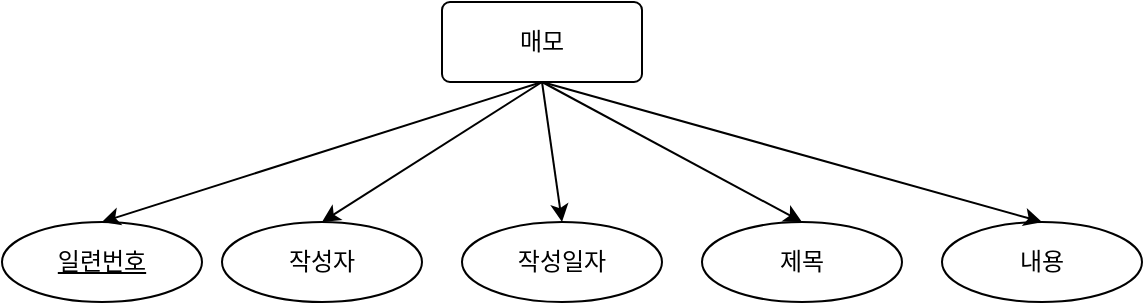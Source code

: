 <mxfile version="21.3.2" type="device">
  <diagram name="페이지-1" id="0sVJdaFj9M4lcXmvj0J6">
    <mxGraphModel dx="1259" dy="649" grid="1" gridSize="10" guides="1" tooltips="1" connect="1" arrows="1" fold="1" page="1" pageScale="1" pageWidth="4681" pageHeight="3300" math="0" shadow="0">
      <root>
        <mxCell id="0" />
        <mxCell id="1" parent="0" />
        <mxCell id="YLDUdEQ-HwjhFE90g5Xl-1" value="매모" style="rounded=1;arcSize=10;whiteSpace=wrap;html=1;align=center;" vertex="1" parent="1">
          <mxGeometry x="790" y="320" width="100" height="40" as="geometry" />
        </mxCell>
        <mxCell id="YLDUdEQ-HwjhFE90g5Xl-2" value="일련번호" style="ellipse;whiteSpace=wrap;html=1;align=center;fontStyle=4;" vertex="1" parent="1">
          <mxGeometry x="570" y="430" width="100" height="40" as="geometry" />
        </mxCell>
        <mxCell id="YLDUdEQ-HwjhFE90g5Xl-3" value="작성자" style="ellipse;whiteSpace=wrap;html=1;align=center;" vertex="1" parent="1">
          <mxGeometry x="680" y="430" width="100" height="40" as="geometry" />
        </mxCell>
        <mxCell id="YLDUdEQ-HwjhFE90g5Xl-4" value="작성일자" style="ellipse;whiteSpace=wrap;html=1;align=center;" vertex="1" parent="1">
          <mxGeometry x="800" y="430" width="100" height="40" as="geometry" />
        </mxCell>
        <mxCell id="YLDUdEQ-HwjhFE90g5Xl-5" value="제목" style="ellipse;whiteSpace=wrap;html=1;align=center;" vertex="1" parent="1">
          <mxGeometry x="920" y="430" width="100" height="40" as="geometry" />
        </mxCell>
        <mxCell id="YLDUdEQ-HwjhFE90g5Xl-6" value="내용" style="ellipse;whiteSpace=wrap;html=1;align=center;" vertex="1" parent="1">
          <mxGeometry x="1040" y="430" width="100" height="40" as="geometry" />
        </mxCell>
        <mxCell id="YLDUdEQ-HwjhFE90g5Xl-11" style="rounded=0;orthogonalLoop=1;jettySize=auto;html=1;entryX=0.5;entryY=0;entryDx=0;entryDy=0;exitX=0.5;exitY=1;exitDx=0;exitDy=0;" edge="1" parent="1" source="YLDUdEQ-HwjhFE90g5Xl-1" target="YLDUdEQ-HwjhFE90g5Xl-6">
          <mxGeometry relative="1" as="geometry">
            <mxPoint x="869" y="400" as="sourcePoint" />
            <mxPoint x="830" y="470" as="targetPoint" />
          </mxGeometry>
        </mxCell>
        <mxCell id="YLDUdEQ-HwjhFE90g5Xl-12" style="rounded=0;orthogonalLoop=1;jettySize=auto;html=1;entryX=0.5;entryY=0;entryDx=0;entryDy=0;exitX=0.5;exitY=1;exitDx=0;exitDy=0;" edge="1" parent="1" source="YLDUdEQ-HwjhFE90g5Xl-1" target="YLDUdEQ-HwjhFE90g5Xl-5">
          <mxGeometry relative="1" as="geometry">
            <mxPoint x="760" y="390" as="sourcePoint" />
            <mxPoint x="950" y="460" as="targetPoint" />
          </mxGeometry>
        </mxCell>
        <mxCell id="YLDUdEQ-HwjhFE90g5Xl-13" style="rounded=0;orthogonalLoop=1;jettySize=auto;html=1;entryX=0.5;entryY=0;entryDx=0;entryDy=0;exitX=0.5;exitY=1;exitDx=0;exitDy=0;" edge="1" parent="1" source="YLDUdEQ-HwjhFE90g5Xl-1" target="YLDUdEQ-HwjhFE90g5Xl-2">
          <mxGeometry relative="1" as="geometry">
            <mxPoint x="610" y="370" as="sourcePoint" />
            <mxPoint x="800" y="440" as="targetPoint" />
          </mxGeometry>
        </mxCell>
        <mxCell id="YLDUdEQ-HwjhFE90g5Xl-14" style="rounded=0;orthogonalLoop=1;jettySize=auto;html=1;entryX=0.5;entryY=0;entryDx=0;entryDy=0;exitX=0.5;exitY=1;exitDx=0;exitDy=0;" edge="1" parent="1" source="YLDUdEQ-HwjhFE90g5Xl-1" target="YLDUdEQ-HwjhFE90g5Xl-3">
          <mxGeometry relative="1" as="geometry">
            <mxPoint x="870" y="490" as="sourcePoint" />
            <mxPoint x="1060" y="560" as="targetPoint" />
          </mxGeometry>
        </mxCell>
        <mxCell id="YLDUdEQ-HwjhFE90g5Xl-15" style="rounded=0;orthogonalLoop=1;jettySize=auto;html=1;entryX=0.5;entryY=0;entryDx=0;entryDy=0;exitX=0.5;exitY=1;exitDx=0;exitDy=0;" edge="1" parent="1" source="YLDUdEQ-HwjhFE90g5Xl-1" target="YLDUdEQ-HwjhFE90g5Xl-4">
          <mxGeometry relative="1" as="geometry">
            <mxPoint x="805" y="390" as="sourcePoint" />
            <mxPoint x="875" y="460" as="targetPoint" />
          </mxGeometry>
        </mxCell>
      </root>
    </mxGraphModel>
  </diagram>
</mxfile>

